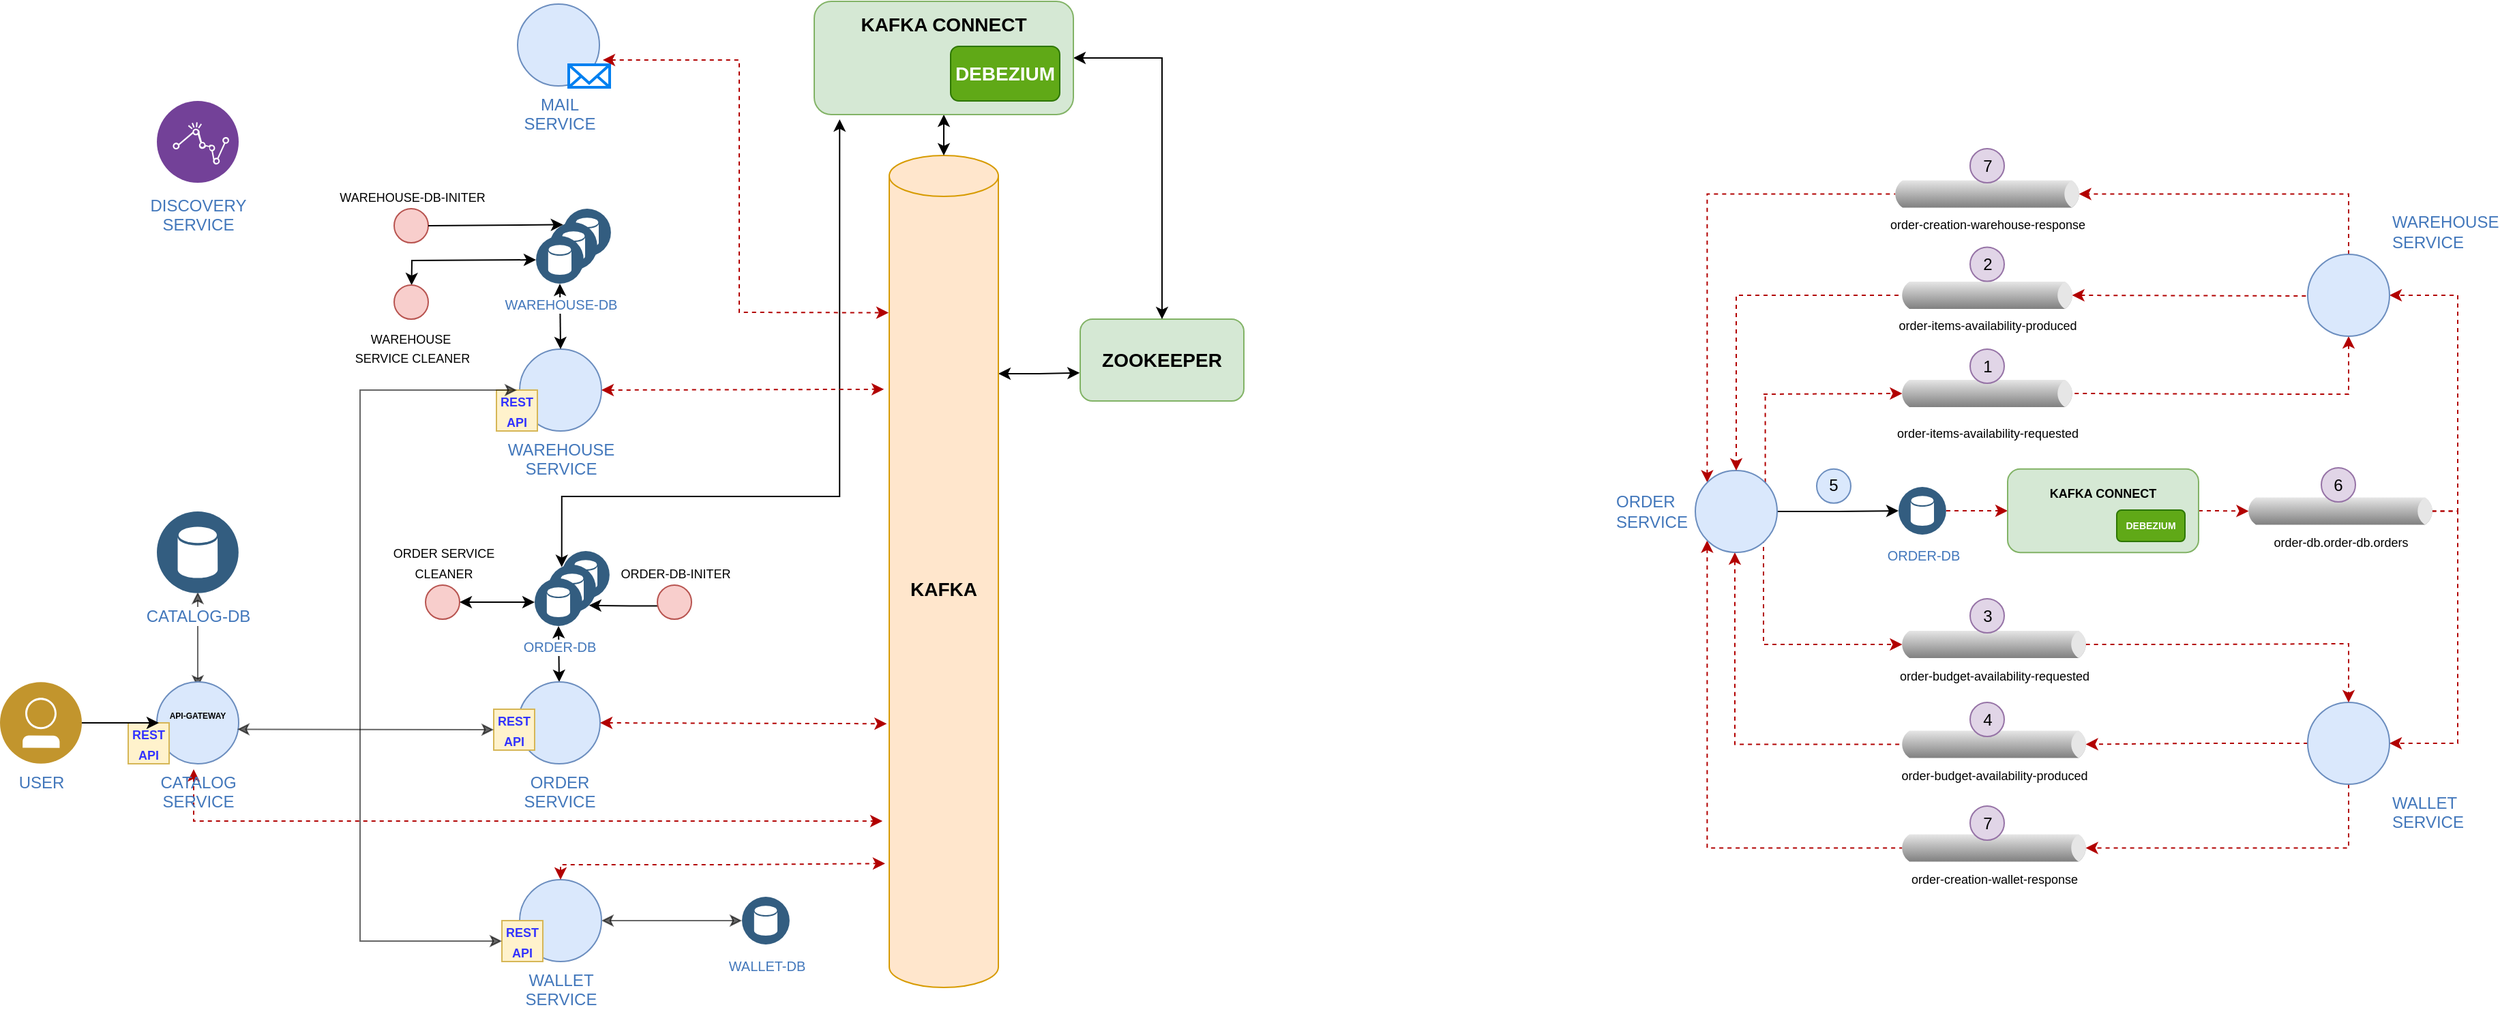 <mxfile version="15.5.8" type="github">
  <diagram id="h7GPxYbChwaNLsouTysn" name="Page-1">
    <mxGraphModel dx="1113" dy="732" grid="1" gridSize="10" guides="1" tooltips="1" connect="1" arrows="1" fold="1" page="1" pageScale="1" pageWidth="1169" pageHeight="827" math="0" shadow="0">
      <root>
        <mxCell id="0" />
        <mxCell id="1" parent="0" />
        <mxCell id="ZUWW2JCr3kS2RQSk12rp-81" style="edgeStyle=orthogonalEdgeStyle;rounded=0;orthogonalLoop=1;jettySize=auto;html=1;exitX=0.5;exitY=1;exitDx=0;exitDy=0;exitPerimeter=0;fontSize=10;startArrow=classic;startFill=1;endArrow=none;endFill=0;entryX=1;entryY=0.5;entryDx=-2.7;entryDy=0;entryPerimeter=0;fillColor=#e51400;strokeColor=#B20000;dashed=1;" edge="1" parent="1" source="bKO2a7ua2q8myTXE1NSv-82" target="bKO2a7ua2q8myTXE1NSv-89">
          <mxGeometry relative="1" as="geometry">
            <mxPoint x="1710" y="330" as="targetPoint" />
            <Array as="points">
              <mxPoint x="1830" y="328" />
              <mxPoint x="1800" y="328" />
            </Array>
          </mxGeometry>
        </mxCell>
        <mxCell id="ZUWW2JCr3kS2RQSk12rp-59" value="" style="endArrow=classic;startArrow=classic;html=1;rounded=0;fontSize=10;entryX=-0.062;entryY=0.8;entryDx=0;entryDy=0;entryPerimeter=0;dashed=1;fillColor=#e51400;strokeColor=#B20000;" edge="1" parent="1" target="ZUWW2JCr3kS2RQSk12rp-34">
          <mxGeometry width="50" height="50" relative="1" as="geometry">
            <mxPoint x="250" y="603" as="sourcePoint" />
            <mxPoint x="489.16" y="681.83" as="targetPoint" />
            <Array as="points">
              <mxPoint x="250" y="641" />
            </Array>
          </mxGeometry>
        </mxCell>
        <mxCell id="bKO2a7ua2q8myTXE1NSv-14" value="" style="endArrow=classic;startArrow=classic;html=1;rounded=0;fontSize=9;fontColor=#4277BB;strokeColor=default;strokeWidth=1;jumpSize=4;opacity=60;" parent="1" edge="1">
          <mxGeometry width="50" height="50" relative="1" as="geometry">
            <mxPoint x="253" y="473" as="sourcePoint" />
            <mxPoint x="253" y="543" as="targetPoint" />
          </mxGeometry>
        </mxCell>
        <mxCell id="ZUWW2JCr3kS2RQSk12rp-17" value="" style="endArrow=classic;startArrow=classic;html=1;rounded=0;entryX=0.5;entryY=1;entryDx=0;entryDy=0;exitX=0.5;exitY=0;exitDx=0;exitDy=0;exitPerimeter=0;" edge="1" parent="1" source="bKO2a7ua2q8myTXE1NSv-15" target="bKO2a7ua2q8myTXE1NSv-97">
          <mxGeometry width="50" height="50" relative="1" as="geometry">
            <mxPoint x="518" y="533" as="sourcePoint" />
            <mxPoint x="570" y="523" as="targetPoint" />
          </mxGeometry>
        </mxCell>
        <mxCell id="bKO2a7ua2q8myTXE1NSv-1" value="USER" style="aspect=fixed;perimeter=ellipsePerimeter;html=1;align=center;shadow=0;dashed=0;image;image=img/lib/ibm/users/user.svg;labelBackgroundColor=#ffffff;strokeColor=#4277BB;strokeWidth=2;fillColor=none;gradientColor=none;fontSize=12;fontColor=#4277BB;" parent="1" vertex="1">
          <mxGeometry x="108" y="539" width="60" height="60" as="geometry" />
        </mxCell>
        <mxCell id="bKO2a7ua2q8myTXE1NSv-2" value="CATALOG-DB" style="aspect=fixed;perimeter=ellipsePerimeter;html=1;align=center;shadow=0;dashed=0;image;image=img/lib/ibm/data/data_services.svg;labelBackgroundColor=#ffffff;strokeColor=#4277BB;strokeWidth=2;fillColor=none;gradientColor=none;fontSize=12;fontColor=#4277BB;spacingTop=3;" parent="1" vertex="1">
          <mxGeometry x="223" y="414" width="60" height="60" as="geometry" />
        </mxCell>
        <mxCell id="bKO2a7ua2q8myTXE1NSv-3" value="&lt;br&gt;" style="aspect=fixed;perimeter=ellipsePerimeter;html=1;align=center;shadow=0;dashed=0;image;image=img/lib/ibm/data/data_services.svg;labelBackgroundColor=#ffffff;strokeColor=#4277BB;strokeWidth=2;fillColor=none;gradientColor=none;fontSize=6;fontColor=#4277BB;spacingTop=3;" parent="1" vertex="1">
          <mxGeometry x="520" y="443" width="35" height="35" as="geometry" />
        </mxCell>
        <mxCell id="bKO2a7ua2q8myTXE1NSv-7" value="&lt;font color=&quot;#4277bb&quot;&gt;CATALOG&lt;br&gt;SERVICE&lt;/font&gt;" style="verticalLabelPosition=bottom;verticalAlign=top;html=1;shape=mxgraph.flowchart.on-page_reference;fillColor=#dae8fc;strokeColor=#6c8ebf;" parent="1" vertex="1">
          <mxGeometry x="223" y="539" width="60" height="60" as="geometry" />
        </mxCell>
        <mxCell id="bKO2a7ua2q8myTXE1NSv-8" value="&lt;font style=&quot;font-size: 9px&quot; color=&quot;#3333ff&quot;&gt;&lt;b&gt;REST&lt;br&gt;API&lt;/b&gt;&lt;/font&gt;" style="whiteSpace=wrap;html=1;aspect=fixed;fillColor=#fff2cc;strokeColor=#d6b656;" parent="1" vertex="1">
          <mxGeometry x="202" y="569" width="30" height="30" as="geometry" />
        </mxCell>
        <mxCell id="bKO2a7ua2q8myTXE1NSv-15" value="&lt;font color=&quot;#4277bb&quot;&gt;ORDER&lt;br&gt;SERVICE&lt;/font&gt;" style="verticalLabelPosition=bottom;verticalAlign=top;html=1;shape=mxgraph.flowchart.on-page_reference;fillColor=#dae8fc;strokeColor=#6c8ebf;" parent="1" vertex="1">
          <mxGeometry x="488" y="539" width="60" height="60" as="geometry" />
        </mxCell>
        <mxCell id="bKO2a7ua2q8myTXE1NSv-105" style="edgeStyle=orthogonalEdgeStyle;rounded=0;jumpSize=4;orthogonalLoop=1;jettySize=auto;html=1;exitX=1;exitY=0.5;exitDx=0;exitDy=0;exitPerimeter=0;entryX=0;entryY=0.5;entryDx=0;entryDy=0;fontSize=6;fontColor=default;strokeColor=default;strokeWidth=1;opacity=60;startArrow=classic;startFill=1;" parent="1" source="bKO2a7ua2q8myTXE1NSv-18" target="bKO2a7ua2q8myTXE1NSv-102" edge="1">
          <mxGeometry relative="1" as="geometry" />
        </mxCell>
        <mxCell id="bKO2a7ua2q8myTXE1NSv-18" value="&lt;font color=&quot;#4277bb&quot;&gt;WALLET&lt;br&gt;SERVICE&lt;/font&gt;" style="verticalLabelPosition=bottom;verticalAlign=top;html=1;shape=mxgraph.flowchart.on-page_reference;fillColor=#dae8fc;strokeColor=#6c8ebf;" parent="1" vertex="1">
          <mxGeometry x="489" y="684" width="60" height="60" as="geometry" />
        </mxCell>
        <mxCell id="bKO2a7ua2q8myTXE1NSv-19" value="&lt;font color=&quot;#4277bb&quot;&gt;WAREHOUSE&lt;br&gt;SERVICE&lt;/font&gt;" style="verticalLabelPosition=bottom;verticalAlign=top;html=1;shape=mxgraph.flowchart.on-page_reference;fillColor=#dae8fc;strokeColor=#6c8ebf;" parent="1" vertex="1">
          <mxGeometry x="489" y="295" width="60" height="60" as="geometry" />
        </mxCell>
        <mxCell id="bKO2a7ua2q8myTXE1NSv-20" value="&lt;font style=&quot;font-size: 9px&quot; color=&quot;#3333ff&quot;&gt;&lt;b&gt;REST&lt;br&gt;API&lt;/b&gt;&lt;/font&gt;" style="whiteSpace=wrap;html=1;aspect=fixed;fillColor=#fff2cc;strokeColor=#d6b656;" parent="1" vertex="1">
          <mxGeometry x="470" y="559" width="30" height="30" as="geometry" />
        </mxCell>
        <mxCell id="bKO2a7ua2q8myTXE1NSv-21" value="&lt;font style=&quot;font-size: 9px&quot; color=&quot;#3333ff&quot;&gt;&lt;b&gt;REST&lt;br&gt;API&lt;/b&gt;&lt;/font&gt;" style="whiteSpace=wrap;html=1;aspect=fixed;fillColor=#fff2cc;strokeColor=#d6b656;" parent="1" vertex="1">
          <mxGeometry x="476" y="714" width="30" height="30" as="geometry" />
        </mxCell>
        <mxCell id="bKO2a7ua2q8myTXE1NSv-22" value="&lt;font style=&quot;font-size: 9px&quot; color=&quot;#3333ff&quot;&gt;&lt;b&gt;REST&lt;br&gt;API&lt;/b&gt;&lt;/font&gt;" style="whiteSpace=wrap;html=1;aspect=fixed;fillColor=#fff2cc;strokeColor=#d6b656;" parent="1" vertex="1">
          <mxGeometry x="472" y="325" width="30" height="30" as="geometry" />
        </mxCell>
        <mxCell id="bKO2a7ua2q8myTXE1NSv-32" value="&lt;font color=&quot;#4277bb&quot;&gt;MAIL&lt;br&gt;SERVICE&lt;/font&gt;" style="verticalLabelPosition=bottom;verticalAlign=top;html=1;shape=mxgraph.flowchart.on-page_reference;fillColor=#dae8fc;strokeColor=#6c8ebf;" parent="1" vertex="1">
          <mxGeometry x="487.5" y="42" width="60" height="60" as="geometry" />
        </mxCell>
        <mxCell id="bKO2a7ua2q8myTXE1NSv-38" value="" style="endArrow=classic;startArrow=classic;html=1;rounded=0;fontSize=6;fontColor=default;strokeColor=default;strokeWidth=1;opacity=60;jumpSize=4;entryX=0;entryY=0.5;entryDx=0;entryDy=0;exitX=0.983;exitY=0.578;exitDx=0;exitDy=0;exitPerimeter=0;" parent="1" source="bKO2a7ua2q8myTXE1NSv-7" target="bKO2a7ua2q8myTXE1NSv-20" edge="1">
          <mxGeometry width="50" height="50" relative="1" as="geometry">
            <mxPoint x="362" y="609" as="sourcePoint" />
            <mxPoint x="412" y="559" as="targetPoint" />
          </mxGeometry>
        </mxCell>
        <mxCell id="bKO2a7ua2q8myTXE1NSv-42" value="" style="endArrow=classic;startArrow=classic;html=1;rounded=0;fontSize=6;fontColor=default;strokeColor=default;strokeWidth=1;opacity=60;jumpSize=4;entryX=0.5;entryY=0;entryDx=0;entryDy=0;exitX=0;exitY=0.5;exitDx=0;exitDy=0;" parent="1" source="bKO2a7ua2q8myTXE1NSv-21" edge="1" target="bKO2a7ua2q8myTXE1NSv-22">
          <mxGeometry width="50" height="50" relative="1" as="geometry">
            <mxPoint x="469" y="720" as="sourcePoint" />
            <mxPoint x="468.58" y="379.42" as="targetPoint" />
            <Array as="points">
              <mxPoint x="372" y="729" />
              <mxPoint x="372" y="325" />
            </Array>
          </mxGeometry>
        </mxCell>
        <mxCell id="ZUWW2JCr3kS2RQSk12rp-118" style="edgeStyle=orthogonalEdgeStyle;rounded=0;orthogonalLoop=1;jettySize=auto;html=1;exitX=0.855;exitY=0.855;exitDx=0;exitDy=0;exitPerimeter=0;fontSize=9;startArrow=none;startFill=0;endArrow=classic;endFill=1;entryX=0;entryY=0.5;entryDx=2.7;entryDy=0;entryPerimeter=0;fillColor=#e51400;strokeColor=#B20000;dashed=1;" edge="1" parent="1" source="bKO2a7ua2q8myTXE1NSv-78" target="bKO2a7ua2q8myTXE1NSv-93">
          <mxGeometry relative="1" as="geometry">
            <mxPoint x="1401" y="530" as="targetPoint" />
            <Array as="points">
              <mxPoint x="1401" y="512" />
            </Array>
          </mxGeometry>
        </mxCell>
        <mxCell id="ZUWW2JCr3kS2RQSk12rp-119" style="edgeStyle=orthogonalEdgeStyle;rounded=0;orthogonalLoop=1;jettySize=auto;html=1;exitX=0.855;exitY=0.145;exitDx=0;exitDy=0;exitPerimeter=0;fontSize=9;startArrow=none;startFill=0;endArrow=classic;endFill=1;entryX=0;entryY=0.5;entryDx=2.7;entryDy=0;entryPerimeter=0;fillColor=#e51400;strokeColor=#B20000;dashed=1;" edge="1" parent="1" source="bKO2a7ua2q8myTXE1NSv-78" target="bKO2a7ua2q8myTXE1NSv-89">
          <mxGeometry relative="1" as="geometry">
            <mxPoint x="1401" y="330" as="targetPoint" />
            <Array as="points">
              <mxPoint x="1401" y="328" />
              <mxPoint x="1420" y="328" />
            </Array>
          </mxGeometry>
        </mxCell>
        <mxCell id="ZUWW2JCr3kS2RQSk12rp-120" style="edgeStyle=orthogonalEdgeStyle;rounded=0;orthogonalLoop=1;jettySize=auto;html=1;exitX=0.483;exitY=1;exitDx=0;exitDy=0;exitPerimeter=0;fontSize=9;startArrow=classic;startFill=1;endArrow=none;endFill=0;entryX=0;entryY=0.5;entryDx=2.7;entryDy=0;entryPerimeter=0;fillColor=#e51400;strokeColor=#B20000;dashed=1;" edge="1" parent="1" source="bKO2a7ua2q8myTXE1NSv-78" target="bKO2a7ua2q8myTXE1NSv-95">
          <mxGeometry relative="1" as="geometry">
            <mxPoint x="1380" y="590" as="targetPoint" />
            <Array as="points">
              <mxPoint x="1380" y="585" />
            </Array>
          </mxGeometry>
        </mxCell>
        <mxCell id="ZUWW2JCr3kS2RQSk12rp-122" style="edgeStyle=orthogonalEdgeStyle;rounded=0;orthogonalLoop=1;jettySize=auto;html=1;exitX=0.145;exitY=0.145;exitDx=0;exitDy=0;exitPerimeter=0;fontSize=9;startArrow=classic;startFill=1;endArrow=none;endFill=0;entryX=0;entryY=0.5;entryDx=2.7;entryDy=0;entryPerimeter=0;fillColor=#e51400;strokeColor=#B20000;dashed=1;" edge="1" parent="1" source="bKO2a7ua2q8myTXE1NSv-78" target="ZUWW2JCr3kS2RQSk12rp-105">
          <mxGeometry relative="1" as="geometry">
            <mxPoint x="1359" y="170" as="targetPoint" />
            <Array as="points">
              <mxPoint x="1359" y="181" />
            </Array>
          </mxGeometry>
        </mxCell>
        <mxCell id="ZUWW2JCr3kS2RQSk12rp-123" style="edgeStyle=orthogonalEdgeStyle;rounded=0;orthogonalLoop=1;jettySize=auto;html=1;exitX=0.145;exitY=0.855;exitDx=0;exitDy=0;exitPerimeter=0;fontSize=9;startArrow=classic;startFill=1;endArrow=none;endFill=0;entryX=0;entryY=0.5;entryDx=2.7;entryDy=0;entryPerimeter=0;fillColor=#e51400;strokeColor=#B20000;dashed=1;" edge="1" parent="1" source="bKO2a7ua2q8myTXE1NSv-78" target="ZUWW2JCr3kS2RQSk12rp-106">
          <mxGeometry relative="1" as="geometry">
            <mxPoint x="1359" y="660" as="targetPoint" />
            <Array as="points">
              <mxPoint x="1359" y="661" />
            </Array>
          </mxGeometry>
        </mxCell>
        <mxCell id="ZUWW2JCr3kS2RQSk12rp-124" style="edgeStyle=orthogonalEdgeStyle;rounded=0;orthogonalLoop=1;jettySize=auto;html=1;exitX=1;exitY=0.5;exitDx=0;exitDy=0;exitPerimeter=0;entryX=0;entryY=0.5;entryDx=0;entryDy=0;fontSize=9;startArrow=none;startFill=0;endArrow=classic;endFill=1;" edge="1" parent="1" source="bKO2a7ua2q8myTXE1NSv-78" target="ZUWW2JCr3kS2RQSk12rp-92">
          <mxGeometry relative="1" as="geometry" />
        </mxCell>
        <mxCell id="bKO2a7ua2q8myTXE1NSv-78" value="&lt;font color=&quot;#4277bb&quot;&gt;ORDER&lt;br&gt;SERVICE&lt;/font&gt;" style="verticalLabelPosition=middle;verticalAlign=middle;html=1;shape=mxgraph.flowchart.on-page_reference;fillColor=#dae8fc;strokeColor=#6c8ebf;labelPosition=left;align=left;" parent="1" vertex="1">
          <mxGeometry x="1351" y="384" width="60" height="60" as="geometry" />
        </mxCell>
        <mxCell id="ZUWW2JCr3kS2RQSk12rp-89" style="edgeStyle=orthogonalEdgeStyle;rounded=0;orthogonalLoop=1;jettySize=auto;html=1;exitX=0;exitY=0.5;exitDx=0;exitDy=0;exitPerimeter=0;fontSize=10;startArrow=none;startFill=0;endArrow=classic;endFill=1;entryX=1;entryY=0.5;entryDx=-2.7;entryDy=0;entryPerimeter=0;fillColor=#e51400;strokeColor=#B20000;dashed=1;" edge="1" parent="1" source="bKO2a7ua2q8myTXE1NSv-80" target="bKO2a7ua2q8myTXE1NSv-95">
          <mxGeometry relative="1" as="geometry">
            <mxPoint x="1720" y="590" as="targetPoint" />
          </mxGeometry>
        </mxCell>
        <mxCell id="ZUWW2JCr3kS2RQSk12rp-110" style="edgeStyle=orthogonalEdgeStyle;rounded=0;orthogonalLoop=1;jettySize=auto;html=1;exitX=0.5;exitY=1;exitDx=0;exitDy=0;exitPerimeter=0;fontSize=9;startArrow=none;startFill=0;endArrow=classic;endFill=1;entryX=1;entryY=0.5;entryDx=-2.7;entryDy=0;entryPerimeter=0;fillColor=#e51400;strokeColor=#B20000;dashed=1;" edge="1" parent="1" source="bKO2a7ua2q8myTXE1NSv-80" target="ZUWW2JCr3kS2RQSk12rp-106">
          <mxGeometry relative="1" as="geometry">
            <mxPoint x="1830.429" y="670" as="targetPoint" />
            <Array as="points">
              <mxPoint x="1830" y="661" />
            </Array>
          </mxGeometry>
        </mxCell>
        <mxCell id="bKO2a7ua2q8myTXE1NSv-80" value="&lt;font color=&quot;#4277bb&quot;&gt;WALLET&lt;br&gt;SERVICE&lt;/font&gt;" style="verticalLabelPosition=bottom;verticalAlign=top;html=1;shape=mxgraph.flowchart.on-page_reference;fillColor=#dae8fc;strokeColor=#6c8ebf;labelPosition=right;align=left;" parent="1" vertex="1">
          <mxGeometry x="1800" y="554" width="60" height="60" as="geometry" />
        </mxCell>
        <mxCell id="ZUWW2JCr3kS2RQSk12rp-113" style="edgeStyle=orthogonalEdgeStyle;rounded=0;orthogonalLoop=1;jettySize=auto;html=1;exitX=0.5;exitY=0;exitDx=0;exitDy=0;exitPerimeter=0;fontSize=9;startArrow=none;startFill=0;endArrow=classic;endFill=1;entryX=1;entryY=0.5;entryDx=-2.7;entryDy=0;entryPerimeter=0;fillColor=#e51400;strokeColor=#B20000;dashed=1;" edge="1" parent="1" source="bKO2a7ua2q8myTXE1NSv-82" target="ZUWW2JCr3kS2RQSk12rp-105">
          <mxGeometry relative="1" as="geometry">
            <mxPoint x="1830" y="170" as="targetPoint" />
            <Array as="points">
              <mxPoint x="1830" y="181" />
            </Array>
          </mxGeometry>
        </mxCell>
        <mxCell id="ZUWW2JCr3kS2RQSk12rp-112" style="edgeStyle=orthogonalEdgeStyle;rounded=0;orthogonalLoop=1;jettySize=auto;html=1;exitX=1;exitY=0.5;exitDx=-2.7;exitDy=0;exitPerimeter=0;fontSize=9;startArrow=classic;startFill=1;endArrow=none;endFill=0;fillColor=#e51400;strokeColor=#B20000;dashed=1;" edge="1" parent="1" source="bKO2a7ua2q8myTXE1NSv-87">
          <mxGeometry relative="1" as="geometry">
            <mxPoint x="1800" y="256" as="targetPoint" />
            <Array as="points">
              <mxPoint x="1800" y="256" />
            </Array>
          </mxGeometry>
        </mxCell>
        <mxCell id="ZUWW2JCr3kS2RQSk12rp-121" style="edgeStyle=orthogonalEdgeStyle;rounded=0;orthogonalLoop=1;jettySize=auto;html=1;fontSize=9;startArrow=none;startFill=0;endArrow=classic;endFill=1;entryX=0.5;entryY=0;entryDx=0;entryDy=0;entryPerimeter=0;fillColor=#e51400;strokeColor=#B20000;dashed=1;" edge="1" parent="1" source="bKO2a7ua2q8myTXE1NSv-87" target="bKO2a7ua2q8myTXE1NSv-78">
          <mxGeometry relative="1" as="geometry">
            <mxPoint x="1360" y="255.5" as="targetPoint" />
          </mxGeometry>
        </mxCell>
        <mxCell id="bKO2a7ua2q8myTXE1NSv-87" value="&lt;font style=&quot;font-size: 9px&quot;&gt;order-items-availability-produced&lt;/font&gt;" style="strokeWidth=1;outlineConnect=0;dashed=0;align=center;html=1;fontSize=9;shape=mxgraph.eip.messageChannel;verticalLabelPosition=bottom;labelBackgroundColor=default;verticalAlign=top;fillColor=default;strokeColor=none;fontColor=default;" parent="1" vertex="1">
          <mxGeometry x="1500" y="245.25" width="130" height="20.5" as="geometry" />
        </mxCell>
        <mxCell id="ZUWW2JCr3kS2RQSk12rp-88" style="edgeStyle=orthogonalEdgeStyle;rounded=0;orthogonalLoop=1;jettySize=auto;html=1;exitX=1;exitY=0.5;exitDx=-2.7;exitDy=0;exitPerimeter=0;fontSize=10;startArrow=none;startFill=0;endArrow=classic;endFill=1;entryX=0.5;entryY=0;entryDx=0;entryDy=0;entryPerimeter=0;fillColor=#e51400;strokeColor=#B20000;dashed=1;" edge="1" parent="1" source="bKO2a7ua2q8myTXE1NSv-93" target="bKO2a7ua2q8myTXE1NSv-80">
          <mxGeometry relative="1" as="geometry">
            <mxPoint x="1840" y="511.69" as="targetPoint" />
            <Array as="points">
              <mxPoint x="1720" y="511" />
              <mxPoint x="1830" y="511" />
            </Array>
          </mxGeometry>
        </mxCell>
        <mxCell id="bKO2a7ua2q8myTXE1NSv-93" value="&lt;font style=&quot;font-size: 9px&quot;&gt;order-budget-availability-requested&lt;/font&gt;" style="strokeWidth=1;outlineConnect=0;dashed=0;align=center;html=1;fontSize=9;shape=mxgraph.eip.messageChannel;verticalLabelPosition=bottom;labelBackgroundColor=default;verticalAlign=top;fillColor=default;strokeColor=none;fontColor=default;" parent="1" vertex="1">
          <mxGeometry x="1500" y="500" width="140" height="23" as="geometry" />
        </mxCell>
        <mxCell id="bKO2a7ua2q8myTXE1NSv-95" value="&lt;font style=&quot;font-size: 9px&quot;&gt;order-budget-availability-produced&lt;br&gt;&lt;/font&gt;" style="strokeWidth=1;outlineConnect=0;dashed=0;align=center;html=1;fontSize=9;shape=mxgraph.eip.messageChannel;verticalLabelPosition=bottom;labelBackgroundColor=#ffffff;verticalAlign=top;strokeColor=none;" parent="1" vertex="1">
          <mxGeometry x="1500" y="574" width="140" height="21.5" as="geometry" />
        </mxCell>
        <mxCell id="bKO2a7ua2q8myTXE1NSv-96" value="" style="aspect=fixed;perimeter=ellipsePerimeter;html=1;align=center;shadow=0;dashed=0;image;image=img/lib/ibm/data/data_services.svg;labelBackgroundColor=#ffffff;strokeColor=#4277BB;strokeWidth=2;fillColor=none;gradientColor=none;fontSize=6;fontColor=#4277BB;spacingTop=3;" parent="1" vertex="1">
          <mxGeometry x="510" y="453" width="35" height="35" as="geometry" />
        </mxCell>
        <mxCell id="bKO2a7ua2q8myTXE1NSv-97" value="ORDER-DB&lt;br style=&quot;font-size: 10px;&quot;&gt;" style="aspect=fixed;perimeter=ellipsePerimeter;html=1;align=center;shadow=0;dashed=0;image;image=img/lib/ibm/data/data_services.svg;labelBackgroundColor=#ffffff;strokeColor=#4277BB;strokeWidth=2;fillColor=none;gradientColor=none;fontSize=10;fontColor=#4277BB;spacingTop=3;" parent="1" vertex="1">
          <mxGeometry x="500" y="463" width="35" height="35" as="geometry" />
        </mxCell>
        <mxCell id="bKO2a7ua2q8myTXE1NSv-102" value="WALLET-DB" style="aspect=fixed;perimeter=ellipsePerimeter;html=1;align=center;shadow=0;dashed=0;image;image=img/lib/ibm/data/data_services.svg;labelBackgroundColor=#ffffff;strokeColor=#4277BB;strokeWidth=2;fillColor=none;gradientColor=none;fontSize=10;fontColor=#4277BB;spacingTop=3;" parent="1" vertex="1">
          <mxGeometry x="652" y="696.5" width="35" height="35" as="geometry" />
        </mxCell>
        <mxCell id="bKO2a7ua2q8myTXE1NSv-108" value="API-GATEWAY" style="rounded=1;whiteSpace=wrap;html=1;fontSize=6;fillColor=none;strokeColor=none;fontColor=#000000;fontStyle=1" parent="1" vertex="1">
          <mxGeometry x="228" y="554" width="50" height="20" as="geometry" />
        </mxCell>
        <mxCell id="bKO2a7ua2q8myTXE1NSv-130" value="&lt;font style=&quot;font-size: 9px ; line-height: 0.6&quot;&gt;ORDER SERVICE&lt;br&gt;CLEANER&lt;/font&gt;" style="verticalLabelPosition=top;verticalAlign=bottom;html=1;shape=mxgraph.flowchart.on-page_reference;fillColor=#f8cecc;strokeColor=#b85450;horizontal=1;labelPosition=center;align=center;labelBackgroundColor=default;" parent="1" vertex="1">
          <mxGeometry x="420" y="468" width="25" height="25" as="geometry" />
        </mxCell>
        <mxCell id="ZUWW2JCr3kS2RQSk12rp-20" style="edgeStyle=orthogonalEdgeStyle;rounded=0;orthogonalLoop=1;jettySize=auto;html=1;exitX=0.048;exitY=0.608;exitDx=0;exitDy=0;exitPerimeter=0;startArrow=none;startFill=0;endArrow=classic;endFill=1;entryX=1;entryY=1;entryDx=0;entryDy=0;" edge="1" parent="1" source="bKO2a7ua2q8myTXE1NSv-138" target="bKO2a7ua2q8myTXE1NSv-96">
          <mxGeometry relative="1" as="geometry">
            <mxPoint x="570.714" y="483" as="targetPoint" />
            <Array as="points">
              <mxPoint x="570" y="483" />
            </Array>
          </mxGeometry>
        </mxCell>
        <mxCell id="bKO2a7ua2q8myTXE1NSv-138" value="&lt;font style=&quot;font-size: 9px ; line-height: 0.6&quot;&gt;ORDER-DB-INITER&lt;/font&gt;" style="verticalLabelPosition=top;verticalAlign=bottom;html=1;shape=mxgraph.flowchart.on-page_reference;fillColor=#f8cecc;strokeColor=#b85450;horizontal=1;labelPosition=center;align=center;labelBackgroundColor=default;" parent="1" vertex="1">
          <mxGeometry x="590" y="468" width="25" height="25" as="geometry" />
        </mxCell>
        <mxCell id="bKO2a7ua2q8myTXE1NSv-6" value="DISCOVERY&lt;div&gt;SERVICE&lt;/div&gt;" style="aspect=fixed;perimeter=ellipsePerimeter;html=1;align=center;shadow=0;dashed=0;image;image=img/lib/ibm/analytics/analytics.svg;labelBackgroundColor=#ffffff;strokeColor=#4277BB;strokeWidth=2;fillColor=none;gradientColor=none;fontSize=12;fontColor=#4277BB;spacingTop=3;" parent="1" vertex="1">
          <mxGeometry x="223" y="113" width="60" height="60" as="geometry" />
        </mxCell>
        <mxCell id="ZUWW2JCr3kS2RQSk12rp-10" value="" style="endArrow=classic;startArrow=classic;html=1;rounded=0;entryX=0.5;entryY=1;entryDx=0;entryDy=0;exitX=0.5;exitY=0;exitDx=0;exitDy=0;exitPerimeter=0;" edge="1" parent="1" source="bKO2a7ua2q8myTXE1NSv-19" target="ZUWW2JCr3kS2RQSk12rp-23">
          <mxGeometry width="50" height="50" relative="1" as="geometry">
            <mxPoint x="521.423" y="295" as="sourcePoint" />
            <mxPoint x="636.015" y="320.925" as="targetPoint" />
          </mxGeometry>
        </mxCell>
        <mxCell id="OSPFFFu9IJp6Sj2-1InF-86" value="" style="html=1;verticalLabelPosition=bottom;align=center;labelBackgroundColor=#ffffff;verticalAlign=top;strokeWidth=2;strokeColor=#0080F0;shadow=0;dashed=0;shape=mxgraph.ios7.icons.mail;" parent="1" vertex="1">
          <mxGeometry x="525" y="86.5" width="30" height="16.5" as="geometry" />
        </mxCell>
        <mxCell id="bKO2a7ua2q8myTXE1NSv-4" value="" style="endArrow=classic;html=1;rounded=0;exitX=1;exitY=0.5;exitDx=0;exitDy=0;entryX=0.75;entryY=0;entryDx=0;entryDy=0;" parent="1" source="bKO2a7ua2q8myTXE1NSv-1" target="bKO2a7ua2q8myTXE1NSv-8" edge="1">
          <mxGeometry width="50" height="50" relative="1" as="geometry">
            <mxPoint x="632" y="569" as="sourcePoint" />
            <mxPoint x="272" y="569" as="targetPoint" />
          </mxGeometry>
        </mxCell>
        <mxCell id="ZUWW2JCr3kS2RQSk12rp-21" value="&lt;br&gt;" style="aspect=fixed;perimeter=ellipsePerimeter;html=1;align=center;shadow=0;dashed=0;image;image=img/lib/ibm/data/data_services.svg;labelBackgroundColor=#ffffff;strokeColor=#4277BB;strokeWidth=2;fillColor=none;gradientColor=none;fontSize=6;fontColor=#4277BB;spacingTop=3;" vertex="1" parent="1">
          <mxGeometry x="521" y="192" width="35" height="35" as="geometry" />
        </mxCell>
        <mxCell id="ZUWW2JCr3kS2RQSk12rp-22" value="" style="aspect=fixed;perimeter=ellipsePerimeter;html=1;align=center;shadow=0;dashed=0;image;image=img/lib/ibm/data/data_services.svg;labelBackgroundColor=#ffffff;strokeColor=#4277BB;strokeWidth=2;fillColor=none;gradientColor=none;fontSize=6;fontColor=#4277BB;spacingTop=3;" vertex="1" parent="1">
          <mxGeometry x="511" y="202" width="35" height="35" as="geometry" />
        </mxCell>
        <mxCell id="ZUWW2JCr3kS2RQSk12rp-23" value="WAREHOUSE-DB" style="aspect=fixed;perimeter=ellipsePerimeter;html=1;align=center;shadow=0;dashed=0;image;image=img/lib/ibm/data/data_services.svg;labelBackgroundColor=#ffffff;strokeColor=#4277BB;strokeWidth=2;fillColor=none;gradientColor=none;fontSize=10;fontColor=#4277BB;spacingTop=3;" vertex="1" parent="1">
          <mxGeometry x="501" y="212" width="35" height="35" as="geometry" />
        </mxCell>
        <mxCell id="ZUWW2JCr3kS2RQSk12rp-27" value="" style="endArrow=classic;startArrow=classic;html=1;rounded=0;exitX=0;exitY=0.5;exitDx=0;exitDy=0;endFill=1;entryX=0.51;entryY=0.003;entryDx=0;entryDy=0;entryPerimeter=0;" edge="1" parent="1" source="ZUWW2JCr3kS2RQSk12rp-23" target="ZUWW2JCr3kS2RQSk12rp-24">
          <mxGeometry width="50" height="50" relative="1" as="geometry">
            <mxPoint x="421" y="272" as="sourcePoint" />
            <mxPoint x="410" y="253" as="targetPoint" />
            <Array as="points">
              <mxPoint x="410" y="230" />
            </Array>
          </mxGeometry>
        </mxCell>
        <mxCell id="ZUWW2JCr3kS2RQSk12rp-44" style="edgeStyle=orthogonalEdgeStyle;rounded=0;orthogonalLoop=1;jettySize=auto;html=1;exitX=1;exitY=0;exitDx=0;exitDy=160;exitPerimeter=0;entryX=-0.003;entryY=0.656;entryDx=0;entryDy=0;entryPerimeter=0;fontSize=14;startArrow=classic;startFill=1;endArrow=classic;endFill=1;" edge="1" parent="1" source="ZUWW2JCr3kS2RQSk12rp-34" target="ZUWW2JCr3kS2RQSk12rp-35">
          <mxGeometry relative="1" as="geometry" />
        </mxCell>
        <mxCell id="ZUWW2JCr3kS2RQSk12rp-34" value="&lt;font size=&quot;1&quot;&gt;&lt;b style=&quot;font-size: 14px&quot;&gt;KAFKA&lt;/b&gt;&lt;/font&gt;" style="shape=cylinder3;whiteSpace=wrap;html=1;boundedLbl=1;backgroundOutline=1;size=15;fillColor=#ffe6cc;strokeColor=#d79b00;" vertex="1" parent="1">
          <mxGeometry x="760" y="153" width="80" height="610" as="geometry" />
        </mxCell>
        <mxCell id="ZUWW2JCr3kS2RQSk12rp-35" value="&lt;b&gt;ZOOKEEPER&lt;/b&gt;" style="rounded=1;whiteSpace=wrap;html=1;fontSize=14;fillColor=#d5e8d4;strokeColor=#82b366;" vertex="1" parent="1">
          <mxGeometry x="900" y="273" width="120" height="60" as="geometry" />
        </mxCell>
        <mxCell id="ZUWW2JCr3kS2RQSk12rp-45" style="edgeStyle=orthogonalEdgeStyle;rounded=0;orthogonalLoop=1;jettySize=auto;html=1;exitX=0.5;exitY=1;exitDx=0;exitDy=0;entryX=0.5;entryY=0;entryDx=0;entryDy=0;entryPerimeter=0;fontSize=14;startArrow=classic;startFill=1;endArrow=classic;endFill=1;" edge="1" parent="1" source="ZUWW2JCr3kS2RQSk12rp-40" target="ZUWW2JCr3kS2RQSk12rp-34">
          <mxGeometry relative="1" as="geometry" />
        </mxCell>
        <mxCell id="ZUWW2JCr3kS2RQSk12rp-46" style="edgeStyle=orthogonalEdgeStyle;rounded=0;orthogonalLoop=1;jettySize=auto;html=1;exitX=1;exitY=0.5;exitDx=0;exitDy=0;fontSize=14;startArrow=classic;startFill=1;endArrow=classic;endFill=1;" edge="1" parent="1" source="ZUWW2JCr3kS2RQSk12rp-40" target="ZUWW2JCr3kS2RQSk12rp-35">
          <mxGeometry relative="1" as="geometry">
            <mxPoint x="960" y="63.167" as="targetPoint" />
          </mxGeometry>
        </mxCell>
        <mxCell id="ZUWW2JCr3kS2RQSk12rp-47" style="edgeStyle=orthogonalEdgeStyle;rounded=0;orthogonalLoop=1;jettySize=auto;html=1;exitX=0.098;exitY=1.042;exitDx=0;exitDy=0;entryX=0.25;entryY=0;entryDx=0;entryDy=0;fontSize=14;startArrow=classic;startFill=1;endArrow=classic;endFill=1;exitPerimeter=0;" edge="1" parent="1" source="ZUWW2JCr3kS2RQSk12rp-40" target="bKO2a7ua2q8myTXE1NSv-96">
          <mxGeometry relative="1" as="geometry">
            <Array as="points">
              <mxPoint x="724" y="403" />
              <mxPoint x="520" y="403" />
            </Array>
          </mxGeometry>
        </mxCell>
        <mxCell id="ZUWW2JCr3kS2RQSk12rp-40" value="" style="rounded=1;whiteSpace=wrap;html=1;fontSize=14;fillColor=#d5e8d4;strokeColor=#82b366;align=center;" vertex="1" parent="1">
          <mxGeometry x="705" y="40" width="190" height="83" as="geometry" />
        </mxCell>
        <mxCell id="ZUWW2JCr3kS2RQSk12rp-41" value="&lt;b&gt;DEBEZIUM&lt;/b&gt;" style="rounded=1;whiteSpace=wrap;html=1;fontSize=14;fillColor=#60a917;strokeColor=#2D7600;fontColor=#ffffff;" vertex="1" parent="1">
          <mxGeometry x="805" y="73" width="80" height="40" as="geometry" />
        </mxCell>
        <mxCell id="ZUWW2JCr3kS2RQSk12rp-50" value="" style="endArrow=classic;startArrow=classic;html=1;rounded=0;fontSize=14;entryX=0;entryY=0.5;entryDx=0;entryDy=0;startFill=1;" edge="1" parent="1" source="bKO2a7ua2q8myTXE1NSv-130" target="bKO2a7ua2q8myTXE1NSv-97">
          <mxGeometry width="50" height="50" relative="1" as="geometry">
            <mxPoint x="460" y="523" as="sourcePoint" />
            <mxPoint x="510" y="473" as="targetPoint" />
          </mxGeometry>
        </mxCell>
        <mxCell id="ZUWW2JCr3kS2RQSk12rp-52" value="" style="endArrow=classic;startArrow=classic;html=1;rounded=0;fontSize=10;exitX=0.5;exitY=0;exitDx=0;exitDy=0;exitPerimeter=0;entryX=-0.038;entryY=0.851;entryDx=0;entryDy=0;entryPerimeter=0;dashed=1;fillColor=#e51400;strokeColor=#B20000;" edge="1" parent="1" source="bKO2a7ua2q8myTXE1NSv-18" target="ZUWW2JCr3kS2RQSk12rp-34">
          <mxGeometry width="50" height="50" relative="1" as="geometry">
            <mxPoint x="520" y="643" as="sourcePoint" />
            <mxPoint x="650" y="643" as="targetPoint" />
            <Array as="points">
              <mxPoint x="519" y="673" />
              <mxPoint x="640" y="673" />
            </Array>
          </mxGeometry>
        </mxCell>
        <mxCell id="ZUWW2JCr3kS2RQSk12rp-53" value="" style="endArrow=classic;startArrow=classic;html=1;rounded=0;dashed=1;fontSize=10;exitX=1;exitY=0.5;exitDx=0;exitDy=0;exitPerimeter=0;entryX=-0.023;entryY=0.683;entryDx=0;entryDy=0;entryPerimeter=0;fillColor=#e51400;strokeColor=#B20000;" edge="1" parent="1" source="bKO2a7ua2q8myTXE1NSv-15" target="ZUWW2JCr3kS2RQSk12rp-34">
          <mxGeometry width="50" height="50" relative="1" as="geometry">
            <mxPoint x="590" y="574" as="sourcePoint" />
            <mxPoint x="640" y="524" as="targetPoint" />
          </mxGeometry>
        </mxCell>
        <mxCell id="ZUWW2JCr3kS2RQSk12rp-54" value="" style="endArrow=classic;startArrow=classic;html=1;rounded=0;dashed=1;fontSize=10;exitX=1;exitY=0.5;exitDx=0;exitDy=0;exitPerimeter=0;entryX=-0.049;entryY=0.281;entryDx=0;entryDy=0;entryPerimeter=0;fillColor=#e51400;strokeColor=#B20000;" edge="1" parent="1" source="bKO2a7ua2q8myTXE1NSv-19" target="ZUWW2JCr3kS2RQSk12rp-34">
          <mxGeometry width="50" height="50" relative="1" as="geometry">
            <mxPoint x="600" y="363" as="sourcePoint" />
            <mxPoint x="650" y="313" as="targetPoint" />
          </mxGeometry>
        </mxCell>
        <mxCell id="ZUWW2JCr3kS2RQSk12rp-55" value="" style="endArrow=classic;startArrow=classic;html=1;rounded=0;dashed=1;fontSize=10;entryX=-0.006;entryY=0.189;entryDx=0;entryDy=0;entryPerimeter=0;fillColor=#e51400;strokeColor=#B20000;" edge="1" parent="1" target="ZUWW2JCr3kS2RQSk12rp-34">
          <mxGeometry width="50" height="50" relative="1" as="geometry">
            <mxPoint x="550" y="83" as="sourcePoint" />
            <mxPoint x="670" y="93" as="targetPoint" />
            <Array as="points">
              <mxPoint x="650" y="83" />
              <mxPoint x="650" y="268" />
            </Array>
          </mxGeometry>
        </mxCell>
        <mxCell id="ZUWW2JCr3kS2RQSk12rp-26" value="&lt;font style=&quot;font-size: 9px ; line-height: 0.6&quot;&gt;WAREHOUSE-DB-INITER&lt;/font&gt;" style="verticalLabelPosition=top;verticalAlign=bottom;html=1;shape=mxgraph.flowchart.on-page_reference;fillColor=#f8cecc;strokeColor=#b85450;horizontal=1;labelPosition=center;align=center;labelBackgroundColor=default;" vertex="1" parent="1">
          <mxGeometry x="397" y="192" width="25" height="25" as="geometry" />
        </mxCell>
        <mxCell id="ZUWW2JCr3kS2RQSk12rp-58" value="" style="endArrow=classic;startArrow=none;html=1;rounded=0;fontSize=10;exitX=1;exitY=0.5;exitDx=0;exitDy=0;exitPerimeter=0;entryX=0.25;entryY=0;entryDx=0;entryDy=0;startFill=0;" edge="1" parent="1" source="ZUWW2JCr3kS2RQSk12rp-26" target="ZUWW2JCr3kS2RQSk12rp-22">
          <mxGeometry width="50" height="50" relative="1" as="geometry">
            <mxPoint x="460" y="243" as="sourcePoint" />
            <mxPoint x="510" y="205" as="targetPoint" />
          </mxGeometry>
        </mxCell>
        <mxCell id="ZUWW2JCr3kS2RQSk12rp-24" value="&lt;font style=&quot;font-size: 9px ; line-height: 0.6&quot;&gt;WAREHOUSE&amp;nbsp;&lt;br&gt;SERVICE CLEANER&lt;/font&gt;" style="verticalLabelPosition=bottom;verticalAlign=top;html=1;shape=mxgraph.flowchart.on-page_reference;fillColor=#f8cecc;strokeColor=#b85450;horizontal=1;labelPosition=center;align=center;labelBackgroundColor=default;" vertex="1" parent="1">
          <mxGeometry x="397" y="248" width="25" height="25" as="geometry" />
        </mxCell>
        <mxCell id="ZUWW2JCr3kS2RQSk12rp-60" value="&lt;b style=&quot;font-size: 14px&quot;&gt;KAFKA CONNECT&lt;/b&gt;" style="text;html=1;strokeColor=none;fillColor=none;align=center;verticalAlign=middle;whiteSpace=wrap;rounded=0;fontSize=10;" vertex="1" parent="1">
          <mxGeometry x="735" y="42" width="130" height="30" as="geometry" />
        </mxCell>
        <mxCell id="ZUWW2JCr3kS2RQSk12rp-125" style="edgeStyle=orthogonalEdgeStyle;rounded=0;orthogonalLoop=1;jettySize=auto;html=1;exitX=1;exitY=0.5;exitDx=0;exitDy=0;entryX=0;entryY=0.5;entryDx=0;entryDy=0;fontSize=9;startArrow=none;startFill=0;endArrow=classic;endFill=1;fillColor=#e51400;strokeColor=#B20000;dashed=1;" edge="1" parent="1" source="ZUWW2JCr3kS2RQSk12rp-92" target="ZUWW2JCr3kS2RQSk12rp-98">
          <mxGeometry relative="1" as="geometry" />
        </mxCell>
        <mxCell id="ZUWW2JCr3kS2RQSk12rp-92" value="ORDER-DB&lt;br style=&quot;font-size: 10px;&quot;&gt;" style="aspect=fixed;perimeter=ellipsePerimeter;html=1;align=center;shadow=0;dashed=0;image;image=img/lib/ibm/data/data_services.svg;labelBackgroundColor=#ffffff;strokeColor=#4277BB;strokeWidth=2;fillColor=none;gradientColor=none;fontSize=10;fontColor=#4277BB;spacingTop=3;" vertex="1" parent="1">
          <mxGeometry x="1500" y="396" width="35" height="35" as="geometry" />
        </mxCell>
        <mxCell id="ZUWW2JCr3kS2RQSk12rp-102" style="edgeStyle=orthogonalEdgeStyle;rounded=0;orthogonalLoop=1;jettySize=auto;html=1;entryX=0;entryY=0.5;entryDx=2.7;entryDy=0;entryPerimeter=0;fontSize=9;startArrow=none;startFill=0;endArrow=classic;endFill=1;fillColor=#e51400;strokeColor=#B20000;dashed=1;" edge="1" parent="1" source="ZUWW2JCr3kS2RQSk12rp-98" target="ZUWW2JCr3kS2RQSk12rp-101">
          <mxGeometry relative="1" as="geometry">
            <Array as="points">
              <mxPoint x="1730" y="414" />
              <mxPoint x="1730" y="414" />
            </Array>
          </mxGeometry>
        </mxCell>
        <mxCell id="ZUWW2JCr3kS2RQSk12rp-98" value="" style="rounded=1;whiteSpace=wrap;html=1;fontSize=14;fillColor=#d5e8d4;strokeColor=#82b366;align=center;" vertex="1" parent="1">
          <mxGeometry x="1580" y="382.92" width="140" height="61.16" as="geometry" />
        </mxCell>
        <mxCell id="ZUWW2JCr3kS2RQSk12rp-99" value="&lt;b style=&quot;font-size: 7px;&quot;&gt;DEBEZIUM&lt;/b&gt;" style="rounded=1;whiteSpace=wrap;html=1;fontSize=7;fillColor=#60a917;strokeColor=#2D7600;fontColor=#ffffff;" vertex="1" parent="1">
          <mxGeometry x="1660" y="413" width="50" height="23" as="geometry" />
        </mxCell>
        <mxCell id="ZUWW2JCr3kS2RQSk12rp-100" value="&lt;b style=&quot;font-size: 9px;&quot;&gt;KAFKA CONNECT&lt;/b&gt;" style="text;html=1;strokeColor=none;fillColor=none;align=center;verticalAlign=middle;whiteSpace=wrap;rounded=0;fontSize=9;" vertex="1" parent="1">
          <mxGeometry x="1585" y="382" width="130" height="38" as="geometry" />
        </mxCell>
        <mxCell id="ZUWW2JCr3kS2RQSk12rp-103" style="edgeStyle=orthogonalEdgeStyle;rounded=0;orthogonalLoop=1;jettySize=auto;html=1;exitX=1;exitY=0.5;exitDx=-2.7;exitDy=0;exitPerimeter=0;fontSize=9;startArrow=none;startFill=0;endArrow=classic;endFill=1;entryX=1;entryY=0.5;entryDx=0;entryDy=0;entryPerimeter=0;fillColor=#e51400;strokeColor=#B20000;dashed=1;" edge="1" parent="1" source="ZUWW2JCr3kS2RQSk12rp-101" target="bKO2a7ua2q8myTXE1NSv-82">
          <mxGeometry relative="1" as="geometry">
            <mxPoint x="1891.167" y="270" as="targetPoint" />
            <Array as="points">
              <mxPoint x="1910" y="414" />
              <mxPoint x="1910" y="256" />
            </Array>
          </mxGeometry>
        </mxCell>
        <mxCell id="ZUWW2JCr3kS2RQSk12rp-104" style="edgeStyle=orthogonalEdgeStyle;rounded=0;orthogonalLoop=1;jettySize=auto;html=1;exitX=1;exitY=0.5;exitDx=-2.7;exitDy=0;exitPerimeter=0;entryX=1;entryY=0.5;entryDx=0;entryDy=0;entryPerimeter=0;fontSize=9;startArrow=none;startFill=0;endArrow=classic;endFill=1;fillColor=#e51400;strokeColor=#B20000;dashed=1;" edge="1" parent="1" source="ZUWW2JCr3kS2RQSk12rp-101" target="bKO2a7ua2q8myTXE1NSv-80">
          <mxGeometry relative="1" as="geometry">
            <Array as="points">
              <mxPoint x="1910" y="414" />
              <mxPoint x="1910" y="584" />
            </Array>
          </mxGeometry>
        </mxCell>
        <mxCell id="ZUWW2JCr3kS2RQSk12rp-101" value="&lt;font style=&quot;font-size: 9px&quot;&gt;order-db.order-db.orders&lt;br&gt;&lt;/font&gt;" style="strokeWidth=1;outlineConnect=0;dashed=0;align=center;html=1;fontSize=9;shape=mxgraph.eip.messageChannel;verticalLabelPosition=bottom;labelBackgroundColor=#ffffff;verticalAlign=top;strokeColor=none;" vertex="1" parent="1">
          <mxGeometry x="1754" y="403" width="140" height="21.5" as="geometry" />
        </mxCell>
        <mxCell id="ZUWW2JCr3kS2RQSk12rp-105" value="&lt;font style=&quot;font-size: 9px&quot;&gt;order-creation-warehouse-response&lt;br&gt;&lt;/font&gt;" style="strokeWidth=1;outlineConnect=0;dashed=0;align=center;html=1;fontSize=9;shape=mxgraph.eip.messageChannel;verticalLabelPosition=bottom;labelBackgroundColor=#ffffff;verticalAlign=top;strokeColor=none;" vertex="1" parent="1">
          <mxGeometry x="1495" y="170.5" width="140" height="21.5" as="geometry" />
        </mxCell>
        <mxCell id="ZUWW2JCr3kS2RQSk12rp-106" value="&lt;font style=&quot;font-size: 9px&quot;&gt;order-creation-wallet-response&lt;br&gt;&lt;/font&gt;" style="strokeWidth=1;outlineConnect=0;dashed=0;align=center;html=1;fontSize=9;shape=mxgraph.eip.messageChannel;verticalLabelPosition=bottom;labelBackgroundColor=#ffffff;verticalAlign=top;strokeColor=none;" vertex="1" parent="1">
          <mxGeometry x="1500" y="650" width="140" height="21.5" as="geometry" />
        </mxCell>
        <mxCell id="bKO2a7ua2q8myTXE1NSv-82" value="&lt;font color=&quot;#4277bb&quot;&gt;WAREHOUSE&lt;br&gt;SERVICE&lt;/font&gt;" style="verticalLabelPosition=top;verticalAlign=bottom;html=1;shape=mxgraph.flowchart.on-page_reference;fillColor=#dae8fc;strokeColor=#6c8ebf;labelPosition=right;align=left;" parent="1" vertex="1">
          <mxGeometry x="1800" y="225.5" width="60" height="60" as="geometry" />
        </mxCell>
        <mxCell id="bKO2a7ua2q8myTXE1NSv-89" value="&lt;font style=&quot;font-size: 9px&quot;&gt;order-items-availability-requested&lt;br&gt;&lt;/font&gt;" style="strokeWidth=1;outlineConnect=0;dashed=0;align=center;html=1;fontSize=9;shape=mxgraph.eip.messageChannel;verticalLabelPosition=bottom;labelBackgroundColor=#ffffff;verticalAlign=top;strokeColor=none;" parent="1" vertex="1">
          <mxGeometry x="1500" y="310" width="130" height="35" as="geometry" />
        </mxCell>
        <mxCell id="ZUWW2JCr3kS2RQSk12rp-127" value="1" style="ellipse;whiteSpace=wrap;html=1;aspect=fixed;fontSize=12;align=center;fillColor=#e1d5e7;strokeColor=#9673a6;" vertex="1" parent="1">
          <mxGeometry x="1552.5" y="295" width="25" height="25" as="geometry" />
        </mxCell>
        <mxCell id="ZUWW2JCr3kS2RQSk12rp-128" value="2" style="ellipse;whiteSpace=wrap;html=1;aspect=fixed;fontSize=12;align=center;fillColor=#e1d5e7;strokeColor=#9673a6;" vertex="1" parent="1">
          <mxGeometry x="1552.5" y="220.25" width="25" height="25" as="geometry" />
        </mxCell>
        <mxCell id="ZUWW2JCr3kS2RQSk12rp-129" value="3" style="ellipse;whiteSpace=wrap;html=1;aspect=fixed;fontSize=12;align=center;fillColor=#e1d5e7;strokeColor=#9673a6;" vertex="1" parent="1">
          <mxGeometry x="1552.5" y="478" width="25" height="25" as="geometry" />
        </mxCell>
        <mxCell id="ZUWW2JCr3kS2RQSk12rp-132" value="4" style="ellipse;whiteSpace=wrap;html=1;aspect=fixed;fontSize=12;align=center;fillColor=#e1d5e7;strokeColor=#9673a6;" vertex="1" parent="1">
          <mxGeometry x="1552.5" y="554" width="25" height="25" as="geometry" />
        </mxCell>
        <mxCell id="ZUWW2JCr3kS2RQSk12rp-133" value="6" style="ellipse;whiteSpace=wrap;html=1;aspect=fixed;fontSize=12;align=center;fillColor=#e1d5e7;strokeColor=#9673a6;" vertex="1" parent="1">
          <mxGeometry x="1810" y="382" width="25" height="25" as="geometry" />
        </mxCell>
        <mxCell id="ZUWW2JCr3kS2RQSk12rp-135" value="5" style="ellipse;whiteSpace=wrap;html=1;aspect=fixed;fontSize=12;align=center;fillColor=#dae8fc;strokeColor=#6c8ebf;" vertex="1" parent="1">
          <mxGeometry x="1440" y="382.92" width="25" height="25" as="geometry" />
        </mxCell>
        <mxCell id="ZUWW2JCr3kS2RQSk12rp-137" value="7" style="ellipse;whiteSpace=wrap;html=1;aspect=fixed;fontSize=12;align=center;fillColor=#e1d5e7;strokeColor=#9673a6;" vertex="1" parent="1">
          <mxGeometry x="1552.5" y="148" width="25" height="25" as="geometry" />
        </mxCell>
        <mxCell id="ZUWW2JCr3kS2RQSk12rp-138" value="7" style="ellipse;whiteSpace=wrap;html=1;aspect=fixed;fontSize=12;align=center;fillColor=#e1d5e7;strokeColor=#9673a6;" vertex="1" parent="1">
          <mxGeometry x="1552.5" y="630" width="25" height="25" as="geometry" />
        </mxCell>
      </root>
    </mxGraphModel>
  </diagram>
</mxfile>
